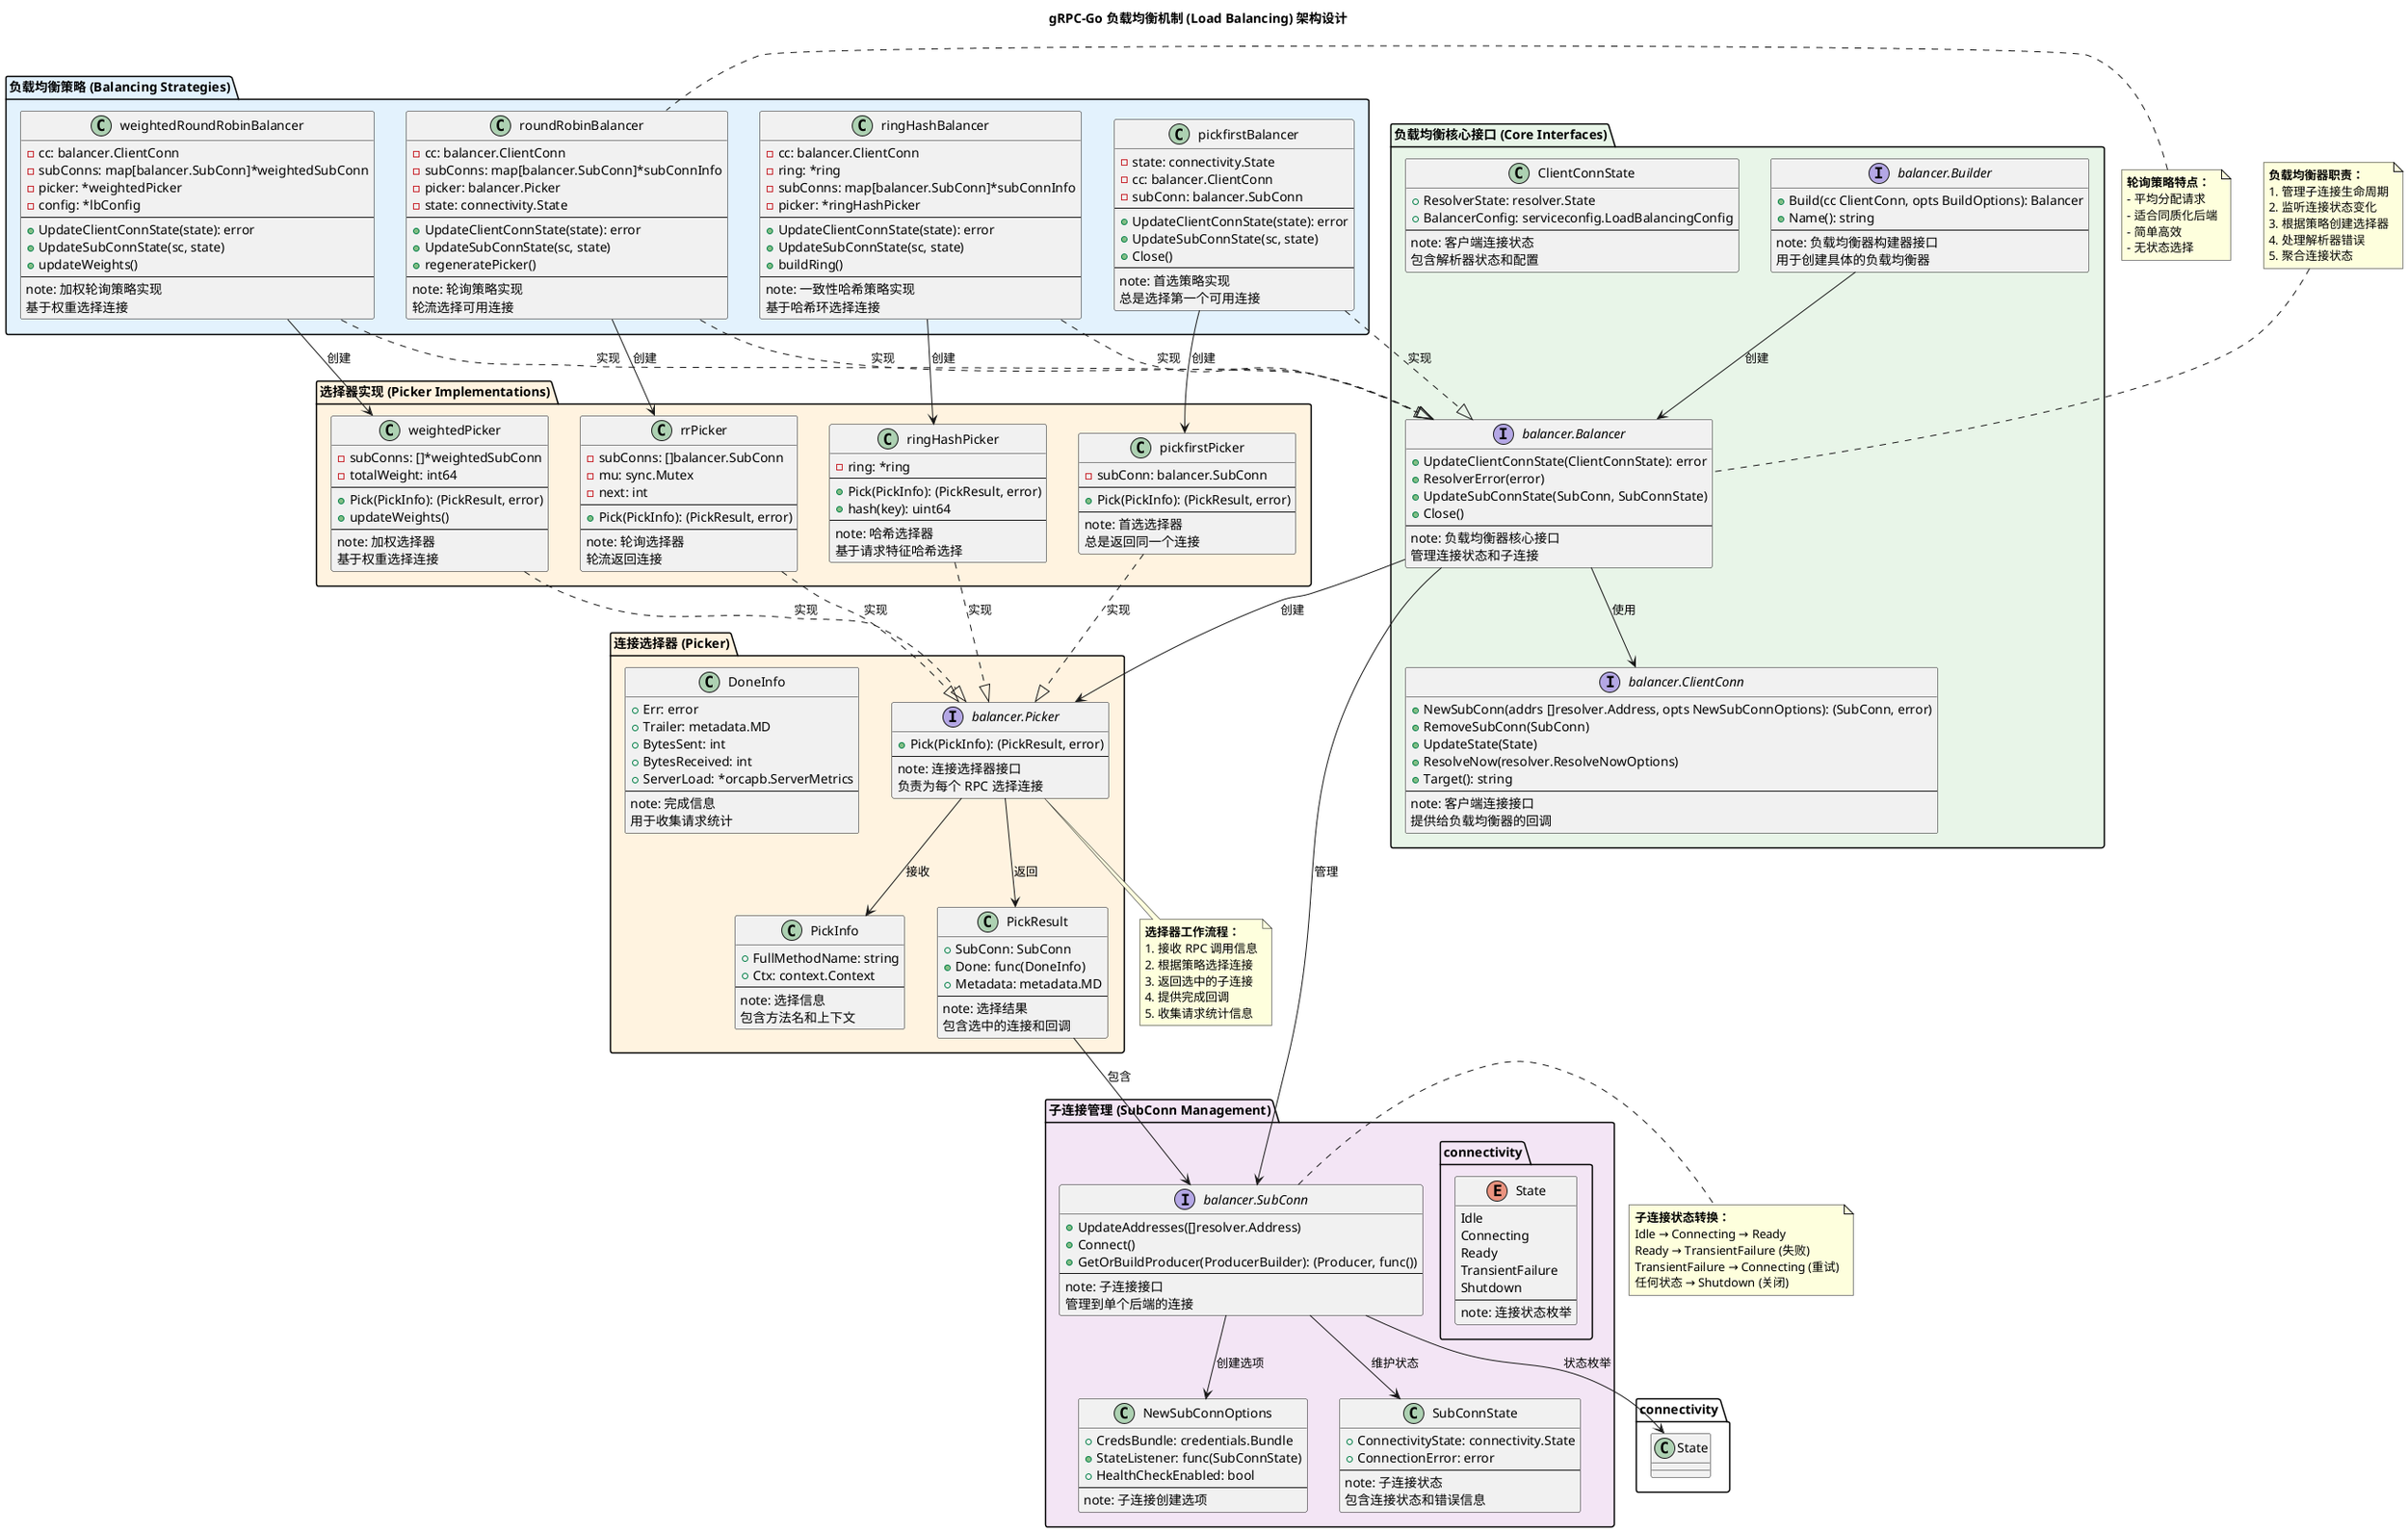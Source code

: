 @startuml 负载均衡机制架构图

!define RECTANGLE class

title gRPC-Go 负载均衡机制 (Load Balancing) 架构设计

' 定义颜色主题
!define BALANCER_COLOR #E8F5E8
!define PICKER_COLOR #FFF3E0
!define SUBCONN_COLOR #F3E5F5
!define STRATEGY_COLOR #E3F2FD
!define STATE_COLOR #FCE4EC

package "负载均衡核心接口 (Core Interfaces)" BALANCER_COLOR {
    interface "balancer.Balancer" as Balancer {
        + UpdateClientConnState(ClientConnState): error
        + ResolverError(error)
        + UpdateSubConnState(SubConn, SubConnState)
        + Close()
        --
        note: 负载均衡器核心接口\n管理连接状态和子连接
    }
    
    interface "balancer.Builder" as Builder {
        + Build(cc ClientConn, opts BuildOptions): Balancer
        + Name(): string
        --
        note: 负载均衡器构建器接口\n用于创建具体的负载均衡器
    }
    
    interface "balancer.ClientConn" as ClientConn {
        + NewSubConn(addrs []resolver.Address, opts NewSubConnOptions): (SubConn, error)
        + RemoveSubConn(SubConn)
        + UpdateState(State)
        + ResolveNow(resolver.ResolveNowOptions)
        + Target(): string
        --
        note: 客户端连接接口\n提供给负载均衡器的回调
    }
    
    RECTANGLE ClientConnState {
        + ResolverState: resolver.State
        + BalancerConfig: serviceconfig.LoadBalancingConfig
        --
        note: 客户端连接状态\n包含解析器状态和配置
    }
}

package "连接选择器 (Picker)" PICKER_COLOR {
    interface "balancer.Picker" as Picker {
        + Pick(PickInfo): (PickResult, error)
        --
        note: 连接选择器接口\n负责为每个 RPC 选择连接
    }
    
    RECTANGLE PickInfo {
        + FullMethodName: string
        + Ctx: context.Context
        --
        note: 选择信息\n包含方法名和上下文
    }
    
    RECTANGLE PickResult {
        + SubConn: SubConn
        + Done: func(DoneInfo)
        + Metadata: metadata.MD
        --
        note: 选择结果\n包含选中的连接和回调
    }
    
    RECTANGLE DoneInfo {
        + Err: error
        + Trailer: metadata.MD
        + BytesSent: int
        + BytesReceived: int
        + ServerLoad: *orcapb.ServerMetrics
        --
        note: 完成信息\n用于收集请求统计
    }
}

package "子连接管理 (SubConn Management)" SUBCONN_COLOR {
    interface "balancer.SubConn" as SubConn {
        + UpdateAddresses([]resolver.Address)
        + Connect()
        + GetOrBuildProducer(ProducerBuilder): (Producer, func())
        --
        note: 子连接接口\n管理到单个后端的连接
    }
    
    RECTANGLE SubConnState {
        + ConnectivityState: connectivity.State
        + ConnectionError: error
        --
        note: 子连接状态\n包含连接状态和错误信息
    }
    
    enum connectivity.State {
        Idle
        Connecting
        Ready
        TransientFailure
        Shutdown
        --
        note: 连接状态枚举
    }
    
    RECTANGLE NewSubConnOptions {
        + CredsBundle: credentials.Bundle
        + StateListener: func(SubConnState)
        + HealthCheckEnabled: bool
        --
        note: 子连接创建选项
    }
}

package "负载均衡策略 (Balancing Strategies)" STRATEGY_COLOR {
    RECTANGLE pickfirstBalancer {
        - state: connectivity.State
        - cc: balancer.ClientConn
        - subConn: balancer.SubConn
        --
        + UpdateClientConnState(state): error
        + UpdateSubConnState(sc, state)
        + Close()
        --
        note: 首选策略实现\n总是选择第一个可用连接
    }
    
    RECTANGLE roundRobinBalancer {
        - cc: balancer.ClientConn
        - subConns: map[balancer.SubConn]*subConnInfo
        - picker: balancer.Picker
        - state: connectivity.State
        --
        + UpdateClientConnState(state): error
        + UpdateSubConnState(sc, state)
        + regeneratePicker()
        --
        note: 轮询策略实现\n轮流选择可用连接
    }
    
    RECTANGLE weightedRoundRobinBalancer {
        - cc: balancer.ClientConn
        - subConns: map[balancer.SubConn]*weightedSubConn
        - picker: *weightedPicker
        - config: *lbConfig
        --
        + UpdateClientConnState(state): error
        + UpdateSubConnState(sc, state)
        + updateWeights()
        --
        note: 加权轮询策略实现\n基于权重选择连接
    }
    
    RECTANGLE ringHashBalancer {
        - cc: balancer.ClientConn
        - ring: *ring
        - subConns: map[balancer.SubConn]*subConnInfo
        - picker: *ringHashPicker
        --
        + UpdateClientConnState(state): error
        + UpdateSubConnState(sc, state)
        + buildRing()
        --
        note: 一致性哈希策略实现\n基于哈希环选择连接
    }
}

package "选择器实现 (Picker Implementations)" PICKER_COLOR {
    RECTANGLE pickfirstPicker {
        - subConn: balancer.SubConn
        --
        + Pick(PickInfo): (PickResult, error)
        --
        note: 首选选择器\n总是返回同一个连接
    }
    
    RECTANGLE rrPicker {
        - subConns: []balancer.SubConn
        - mu: sync.Mutex
        - next: int
        --
        + Pick(PickInfo): (PickResult, error)
        --
        note: 轮询选择器\n轮流返回连接
    }
    
    RECTANGLE weightedPicker {
        - subConns: []*weightedSubConn
        - totalWeight: int64
        --
        + Pick(PickInfo): (PickResult, error)
        + updateWeights()
        --
        note: 加权选择器\n基于权重选择连接
    }
    
    RECTANGLE ringHashPicker {
        - ring: *ring
        --
        + Pick(PickInfo): (PickResult, error)
        + hash(key): uint64
        --
        note: 哈希选择器\n基于请求特征哈希选择
    }
}

' 定义关系
Balancer --> ClientConn : 使用
Balancer --> SubConn : 管理
Balancer --> Picker : 创建
Builder --> Balancer : 创建

Picker --> PickInfo : 接收
Picker --> PickResult : 返回
PickResult --> SubConn : 包含

SubConn --> SubConnState : 维护状态
SubConn --> connectivity.State : 状态枚举
SubConn --> NewSubConnOptions : 创建选项

' 策略实现关系
pickfirstBalancer ..|> Balancer : 实现
roundRobinBalancer ..|> Balancer : 实现
weightedRoundRobinBalancer ..|> Balancer : 实现
ringHashBalancer ..|> Balancer : 实现

' 选择器实现关系
pickfirstPicker ..|> Picker : 实现
rrPicker ..|> Picker : 实现
weightedPicker ..|> Picker : 实现
ringHashPicker ..|> Picker : 实现

' 策略与选择器关系
pickfirstBalancer --> pickfirstPicker : 创建
roundRobinBalancer --> rrPicker : 创建
weightedRoundRobinBalancer --> weightedPicker : 创建
ringHashBalancer --> ringHashPicker : 创建

' 注释说明
note top of Balancer
  **负载均衡器职责：**
  1. 管理子连接生命周期
  2. 监听连接状态变化
  3. 根据策略创建选择器
  4. 处理解析器错误
  5. 聚合连接状态
end note

note bottom of Picker
  **选择器工作流程：**
  1. 接收 RPC 调用信息
  2. 根据策略选择连接
  3. 返回选中的子连接
  4. 提供完成回调
  5. 收集请求统计信息
end note

note right of SubConn
  **子连接状态转换：**
  Idle → Connecting → Ready
  Ready → TransientFailure (失败)
  TransientFailure → Connecting (重试)
  任何状态 → Shutdown (关闭)
end note

note left of roundRobinBalancer
  **轮询策略特点：**
  - 平均分配请求
  - 适合同质化后端
  - 简单高效
  - 无状态选择
end note

@enduml
